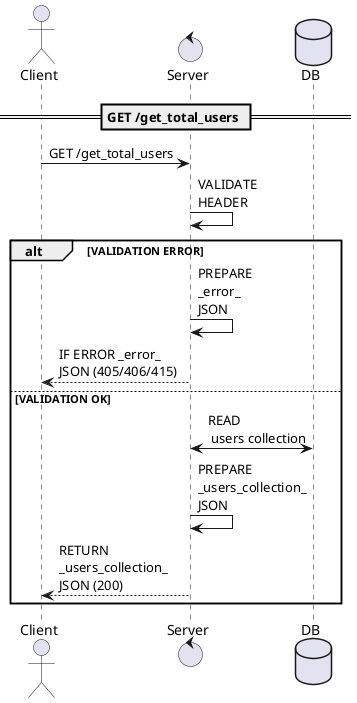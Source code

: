 @startuml
actor Client
control Server
database DB
== GET /get_total_users ==
Client -> Server: GET /get_total_users
Server -> Server: VALIDATE\nHEADER
alt VALIDATION ERROR
Server -> Server: PREPARE \n_error_ \nJSON
Server --> Client: IF ERROR _error_\nJSON (405/406/415)
else VALIDATION OK
Server <-> DB: READ\n users collection
Server -> Server: PREPARE \n_users_collection_\nJSON
Server --> Client: RETURN\n_users_collection_\nJSON (200)
end
@enduml